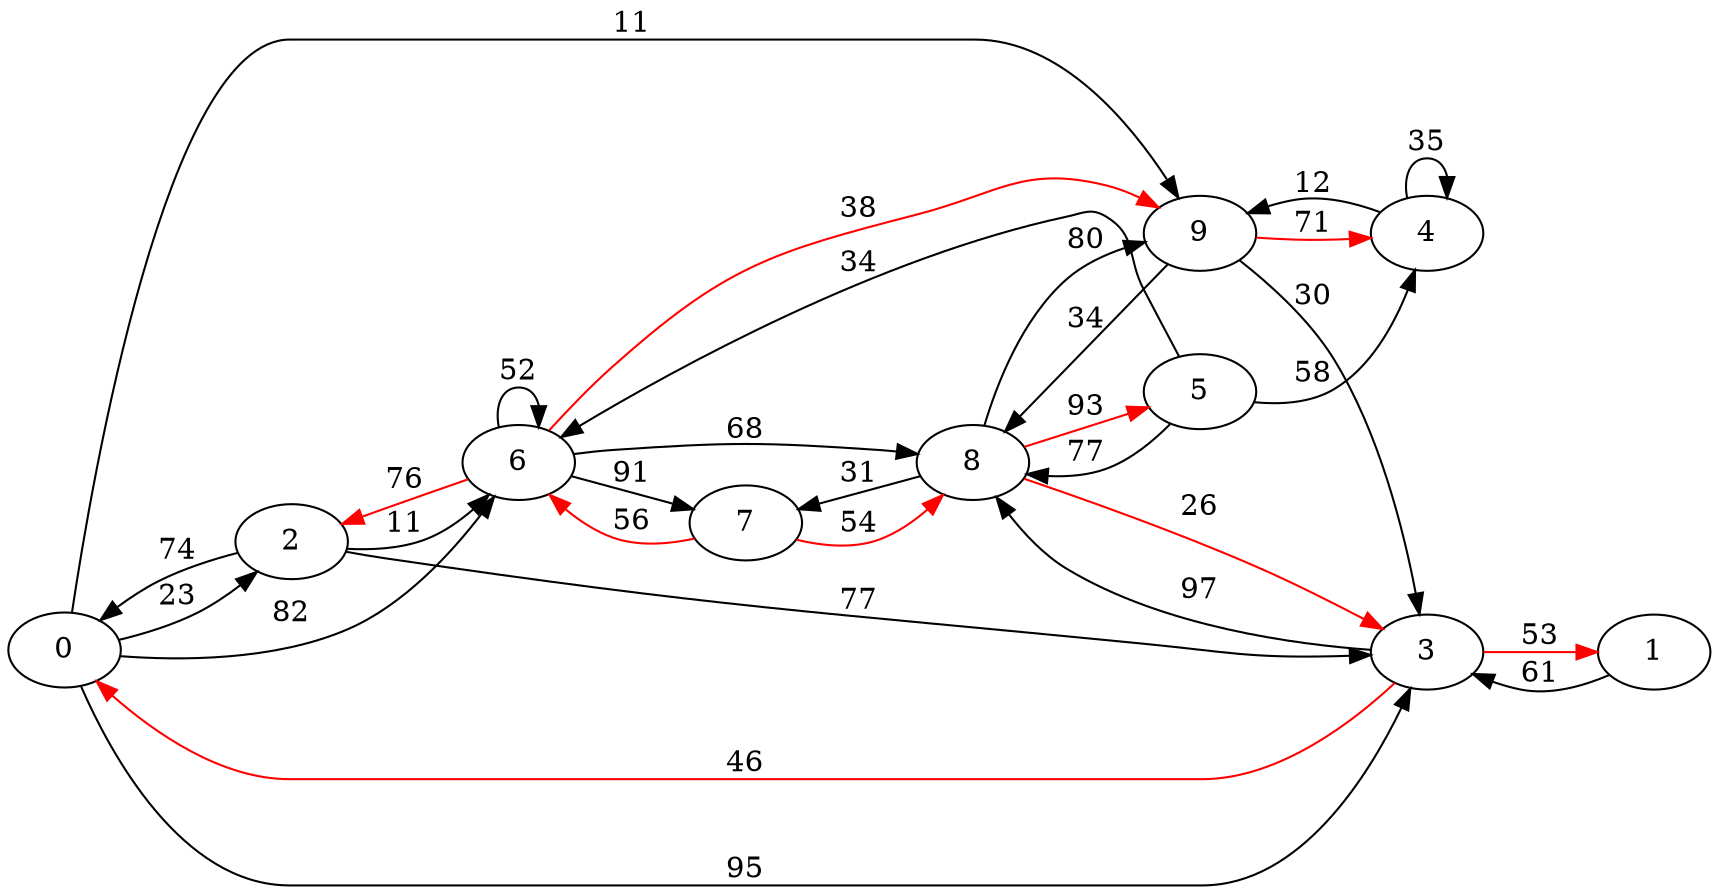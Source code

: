 //nodes 10
digraph {
	rankdir=LR
	0 -> 2 [ label=23 ]
	0 -> 3 [ label=95 ]
	0 -> 6 [ label=82 ]
	0 -> 9 [ label=11 ]
	1 -> 3 [ label=61 ]
	2 -> 0 [ label=74 ]
	2 -> 3 [ label=77 ]
	2 -> 6 [ label=11 ]
	3 -> 0 [ label=46, color=red ]
	3 -> 1 [ label=53, color=red ]
	3 -> 8 [ label=97 ]
	4 -> 4 [ label=35 ]
	4 -> 9 [ label=12 ]
	5 -> 4 [ label=58 ]
	5 -> 6 [ label=34 ]
	5 -> 8 [ label=77 ]
	6 -> 2 [ label=76, color=red ]
	6 -> 6 [ label=52 ]
	6 -> 7 [ label=91 ]
	6 -> 8 [ label=68 ]
	6 -> 9 [ label=38, color=red ]
	7 -> 6 [ label=56, color=red ]
	7 -> 8 [ label=54, color=red ]
	8 -> 3 [ label=26, color=red ]
	8 -> 5 [ label=93, color=red ]
	8 -> 7 [ label=31 ]
	8 -> 9 [ label=80 ]
	9 -> 3 [ label=30 ]
	9 -> 4 [ label=71, color=red ]
	9 -> 8 [ label=34 ]
}